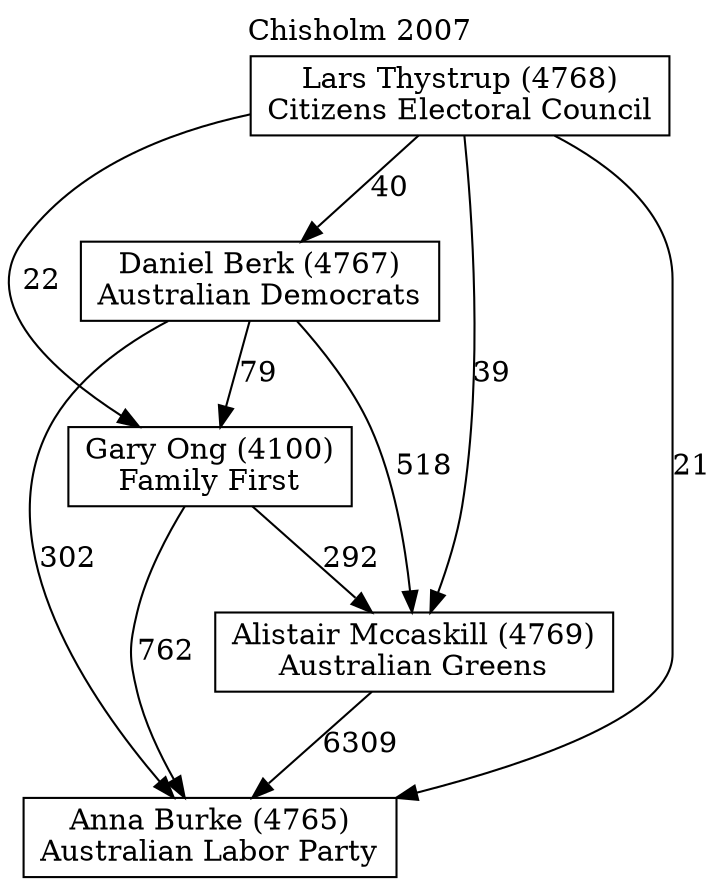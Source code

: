 // House preference flow
digraph "Anna Burke (4765)_Chisholm_2007" {
	graph [label="Chisholm 2007" labelloc=t mclimit=10]
	node [shape=box]
	"Alistair Mccaskill (4769)" [label="Alistair Mccaskill (4769)
Australian Greens"]
	"Anna Burke (4765)" [label="Anna Burke (4765)
Australian Labor Party"]
	"Daniel Berk (4767)" [label="Daniel Berk (4767)
Australian Democrats"]
	"Gary Ong (4100)" [label="Gary Ong (4100)
Family First"]
	"Lars Thystrup (4768)" [label="Lars Thystrup (4768)
Citizens Electoral Council"]
	"Alistair Mccaskill (4769)" -> "Anna Burke (4765)" [label=6309]
	"Daniel Berk (4767)" -> "Alistair Mccaskill (4769)" [label=518]
	"Daniel Berk (4767)" -> "Anna Burke (4765)" [label=302]
	"Daniel Berk (4767)" -> "Gary Ong (4100)" [label=79]
	"Gary Ong (4100)" -> "Alistair Mccaskill (4769)" [label=292]
	"Gary Ong (4100)" -> "Anna Burke (4765)" [label=762]
	"Lars Thystrup (4768)" -> "Alistair Mccaskill (4769)" [label=39]
	"Lars Thystrup (4768)" -> "Anna Burke (4765)" [label=21]
	"Lars Thystrup (4768)" -> "Daniel Berk (4767)" [label=40]
	"Lars Thystrup (4768)" -> "Gary Ong (4100)" [label=22]
}
